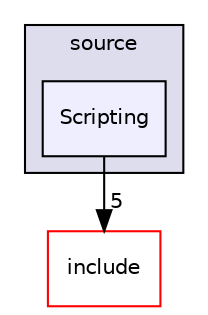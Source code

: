 digraph "C:/Users/folae/Documents/Code/Big-Projects/ScriptWizards/SmallGameLibrary/source/Scripting" {
  compound=true
  node [ fontsize="10", fontname="Helvetica"];
  edge [ labelfontsize="10", labelfontname="Helvetica"];
  subgraph clusterdir_b2f33c71d4aa5e7af42a1ca61ff5af1b {
    graph [ bgcolor="#ddddee", pencolor="black", label="source" fontname="Helvetica", fontsize="10", URL="dir_b2f33c71d4aa5e7af42a1ca61ff5af1b.html"]
  dir_026e206e8da2982416d6f86d6ddf0934 [shape=box, label="Scripting", style="filled", fillcolor="#eeeeff", pencolor="black", URL="dir_026e206e8da2982416d6f86d6ddf0934.html"];
  }
  dir_d44c64559bbebec7f509842c48db8b23 [shape=box label="include" fillcolor="white" style="filled" color="red" URL="dir_d44c64559bbebec7f509842c48db8b23.html"];
  dir_026e206e8da2982416d6f86d6ddf0934->dir_d44c64559bbebec7f509842c48db8b23 [headlabel="5", labeldistance=1.5 headhref="dir_000018_000001.html"];
}
